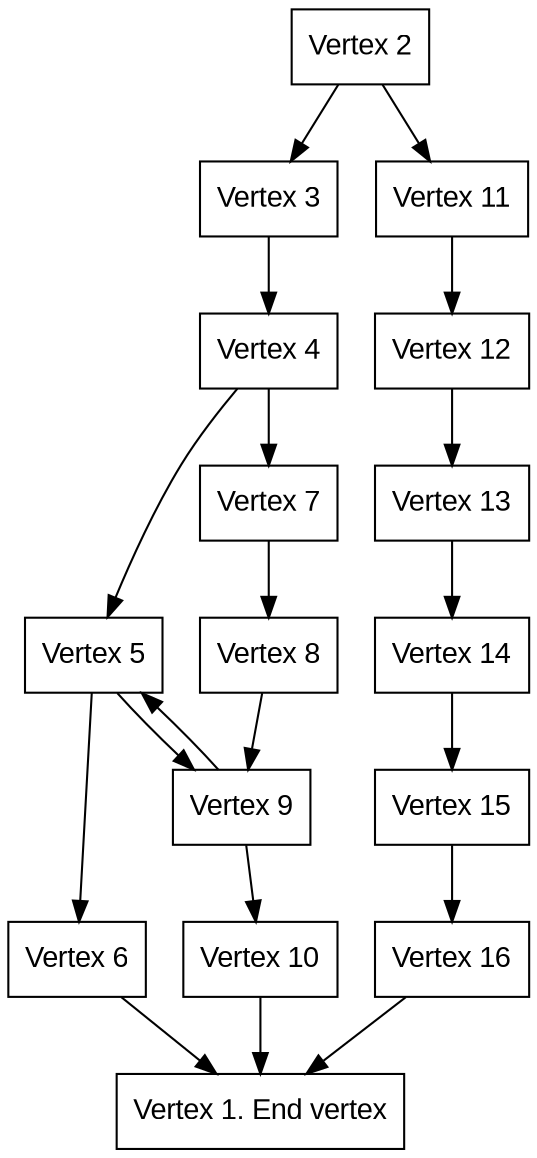 digraph  D {

node [shape=record fontname=Arial];

2 [label="Vertex 2"]
3 [label="Vertex 3"]
11 [label="Vertex 11"]
4 [label="Vertex 4"]
12 [label="Vertex 12"]
5 [label="Vertex 5"]
7 [label="Vertex 7"]
13 [label="Vertex 13"]
6 [label="Vertex 6"]
9 [label="Vertex 9"]
8 [label="Vertex 8"]
14 [label="Vertex 14"]
10 [label="Vertex 10"]
15 [label="Vertex 15"]
16 [label="Vertex 16"]
1 [label="Vertex 1. End vertex"]


2 -> 3, 11
3 -> 4
11 -> 12
4 -> 5, 7
12 -> 13
5 -> 6, 9
7 -> 8
13 -> 14
6 -> 1
9 -> 5, 10
8 -> 9
14 -> 15
10 -> 1
15 -> 16
16 -> 1


}